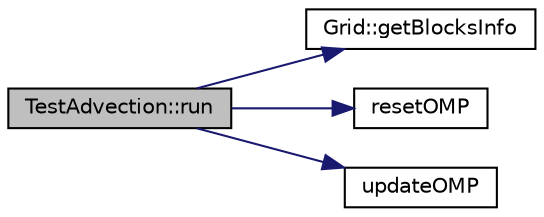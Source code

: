 digraph "TestAdvection::run"
{
  edge [fontname="Helvetica",fontsize="10",labelfontname="Helvetica",labelfontsize="10"];
  node [fontname="Helvetica",fontsize="10",shape=record];
  rankdir="LR";
  Node1 [label="TestAdvection::run",height=0.2,width=0.4,color="black", fillcolor="grey75", style="filled", fontcolor="black"];
  Node1 -> Node2 [color="midnightblue",fontsize="10",style="solid"];
  Node2 [label="Grid::getBlocksInfo",height=0.2,width=0.4,color="black", fillcolor="white", style="filled",URL="$class_grid.html#a39aa8cb7fad1abcfe40fdd77d9b72d8a"];
  Node1 -> Node3 [color="midnightblue",fontsize="10",style="solid"];
  Node3 [label="resetOMP",height=0.2,width=0.4,color="black", fillcolor="white", style="filled",URL="$_process_operators_o_m_p_8cpp.html#a63d7c344f5859f1e61aa5bb5f24642e0"];
  Node1 -> Node4 [color="midnightblue",fontsize="10",style="solid"];
  Node4 [label="updateOMP",height=0.2,width=0.4,color="black", fillcolor="white", style="filled",URL="$_process_operators_o_m_p_8cpp.html#ae041e454de4e5baf48e022ff1184073b"];
}
